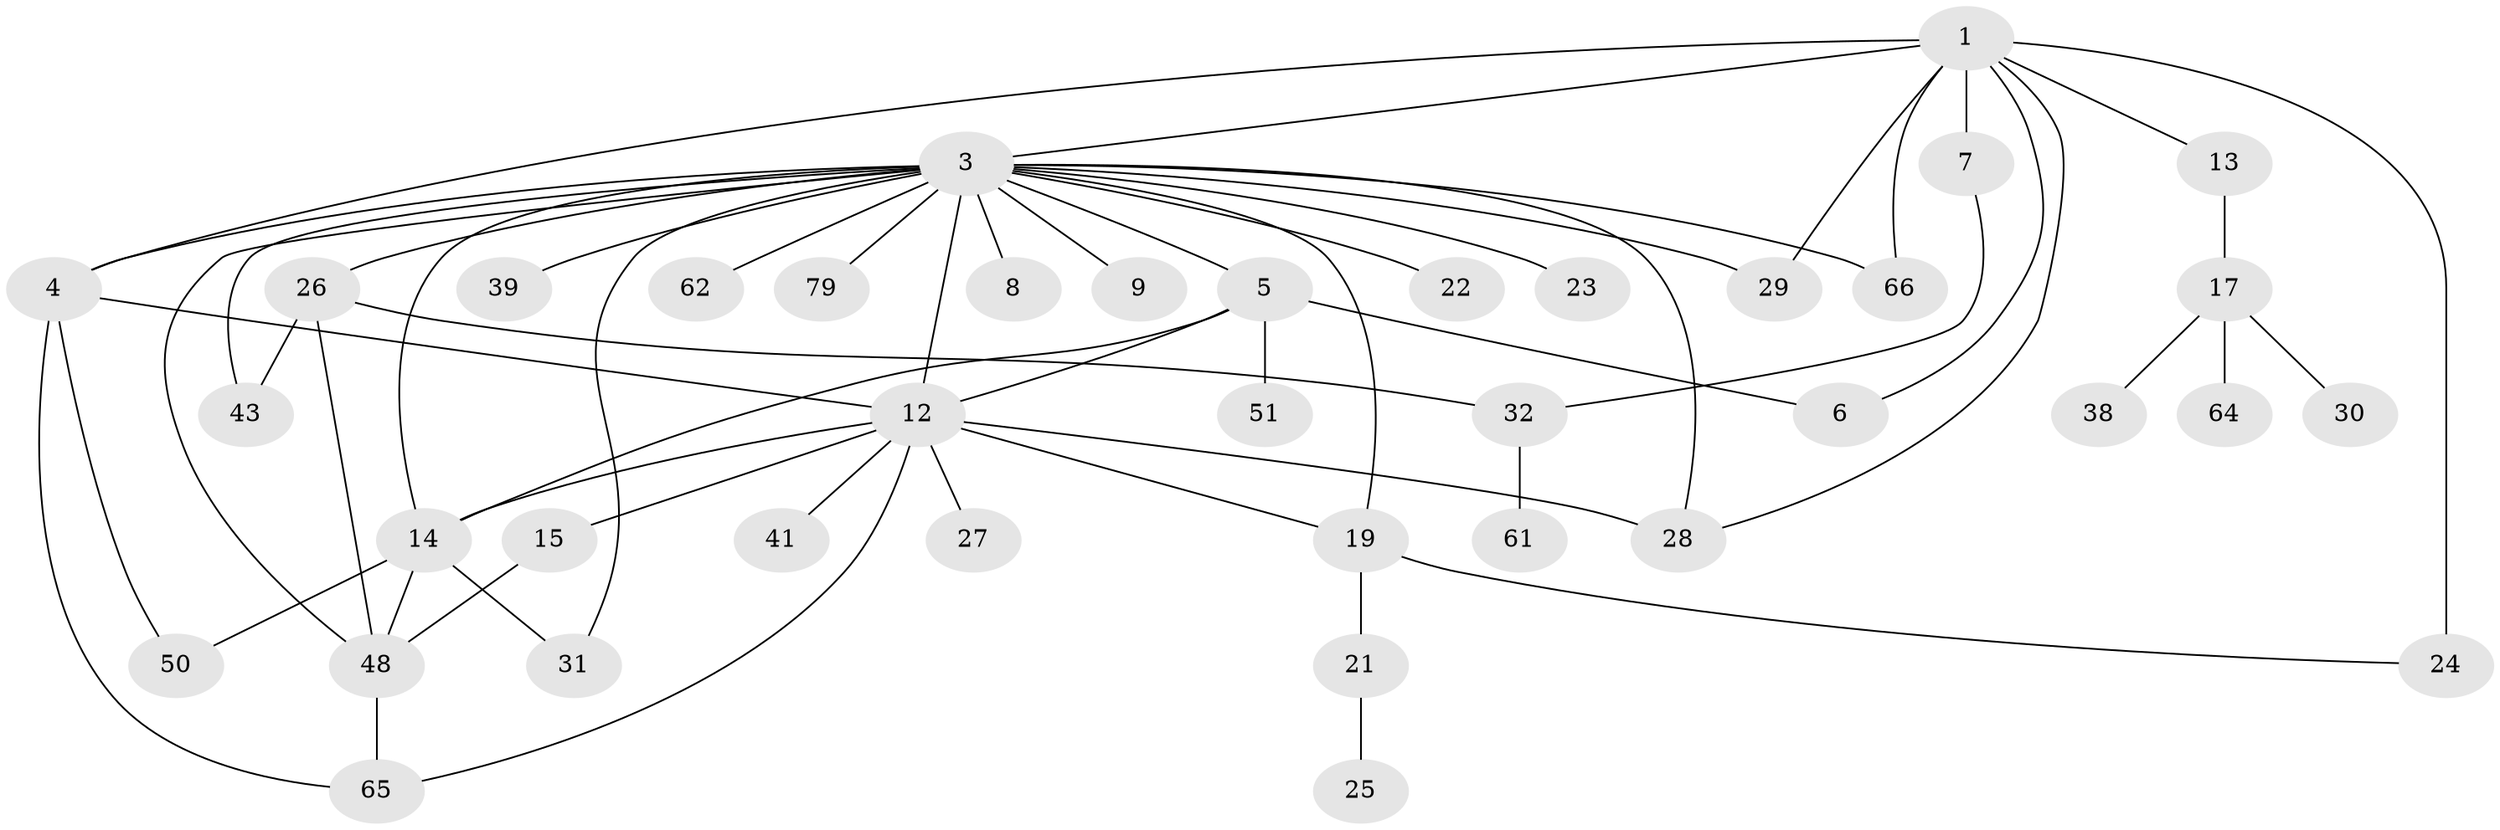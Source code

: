 // original degree distribution, {3: 0.12658227848101267, 10: 0.012658227848101266, 22: 0.012658227848101266, 5: 0.06329113924050633, 2: 0.21518987341772153, 1: 0.4430379746835443, 7: 0.02531645569620253, 4: 0.0759493670886076, 6: 0.02531645569620253}
// Generated by graph-tools (version 1.1) at 2025/17/03/04/25 18:17:58]
// undirected, 39 vertices, 59 edges
graph export_dot {
graph [start="1"]
  node [color=gray90,style=filled];
  1 [super="+10+2"];
  3 [super="+45+11+47"];
  4;
  5;
  6 [super="+68"];
  7;
  8 [super="+55"];
  9;
  12 [super="+33+69+16"];
  13 [super="+57"];
  14 [super="+60+37"];
  15 [super="+18+71+70"];
  17;
  19 [super="+20+52"];
  21;
  22;
  23;
  24 [super="+78+46"];
  25;
  26 [super="+36"];
  27;
  28;
  29;
  30;
  31;
  32 [super="+75"];
  38;
  39;
  41;
  43;
  48 [super="+67"];
  50 [super="+58"];
  51;
  61;
  62;
  64;
  65 [super="+74"];
  66;
  79;
  1 -- 66;
  1 -- 3 [weight=2];
  1 -- 4;
  1 -- 6;
  1 -- 7;
  1 -- 13;
  1 -- 24 [weight=2];
  1 -- 28;
  1 -- 29;
  3 -- 4;
  3 -- 5;
  3 -- 8;
  3 -- 9;
  3 -- 14;
  3 -- 19;
  3 -- 22;
  3 -- 23;
  3 -- 26;
  3 -- 29;
  3 -- 31;
  3 -- 39;
  3 -- 66;
  3 -- 79;
  3 -- 48;
  3 -- 43;
  3 -- 62;
  3 -- 12 [weight=2];
  3 -- 28;
  4 -- 12;
  4 -- 65;
  4 -- 50;
  5 -- 6;
  5 -- 14;
  5 -- 51;
  5 -- 12;
  7 -- 32;
  12 -- 14;
  12 -- 15;
  12 -- 41;
  12 -- 65;
  12 -- 19;
  12 -- 27;
  12 -- 28;
  13 -- 17;
  14 -- 48;
  14 -- 50;
  14 -- 31;
  15 -- 48;
  17 -- 30;
  17 -- 38;
  17 -- 64;
  19 -- 21;
  19 -- 24;
  21 -- 25;
  26 -- 43;
  26 -- 32;
  26 -- 48;
  32 -- 61;
  48 -- 65;
}
